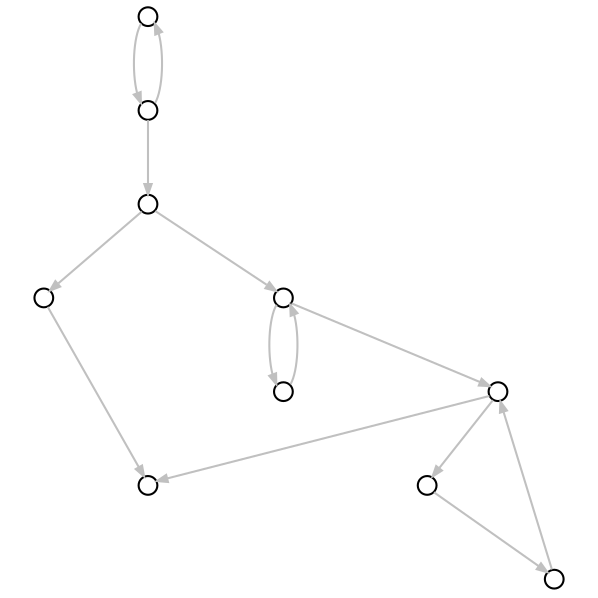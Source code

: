 digraph G { ratio=1; center = true; edge [arrowsize=.5, weight=.1,
	color="gray", fontsize=8]; node
	[label="",shape=circle,height=0.12,width=0.12,fontsize=1];
	dummy_species_id1dummy_compartment_id ->
	dummy_species_id2dummy_compartment_id;
	dummy_species_id2dummy_compartment_id ->
	dummy_species_id1dummy_compartment_id;
	dummy_species_id2dummy_compartment_id ->
	dummy_species_id3dummy_compartment_id;
	dummy_species_id3dummy_compartment_id ->
	dummy_species_id4dummy_compartment_id;
	dummy_species_id3dummy_compartment_id ->
	dummy_species_id5dummy_compartment_id;
	dummy_species_id4dummy_compartment_id ->
	dummy_species_id10dummy_compartment_id;
	dummy_species_id5dummy_compartment_id ->
	dummy_species_id6dummy_compartment_id;
	dummy_species_id5dummy_compartment_id ->
	dummy_species_id7dummy_compartment_id;
	dummy_species_id6dummy_compartment_id ->
	dummy_species_id5dummy_compartment_id;
	dummy_species_id7dummy_compartment_id ->
	dummy_species_id10dummy_compartment_id;
	dummy_species_id7dummy_compartment_id ->
	dummy_species_id8dummy_compartment_id;
	dummy_species_id8dummy_compartment_id ->
	dummy_species_id9dummy_compartment_id;
	dummy_species_id9dummy_compartment_id ->
	dummy_species_id7dummy_compartment_id;
	
	dummy_species_id1dummy_compartment_id ;
	dummy_species_id10dummy_compartment_id;
	dummy_species_id2dummy_compartment_id ;
	dummy_species_id3dummy_compartment_id ;
	dummy_species_id4dummy_compartment_id ;
	dummy_species_id5dummy_compartment_id ;
	dummy_species_id6dummy_compartment_id ;
	dummy_species_id7dummy_compartment_id ;
	dummy_species_id8dummy_compartment_id ;
	dummy_species_id9dummy_compartment_id ; }
